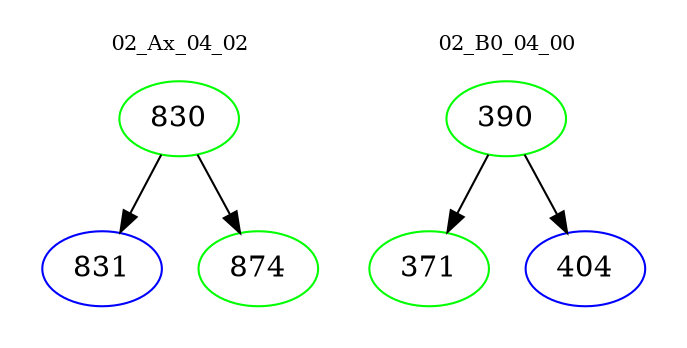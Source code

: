 digraph{
subgraph cluster_0 {
color = white
label = "02_Ax_04_02";
fontsize=10;
T0_830 [label="830", color="green"]
T0_830 -> T0_831 [color="black"]
T0_831 [label="831", color="blue"]
T0_830 -> T0_874 [color="black"]
T0_874 [label="874", color="green"]
}
subgraph cluster_1 {
color = white
label = "02_B0_04_00";
fontsize=10;
T1_390 [label="390", color="green"]
T1_390 -> T1_371 [color="black"]
T1_371 [label="371", color="green"]
T1_390 -> T1_404 [color="black"]
T1_404 [label="404", color="blue"]
}
}
